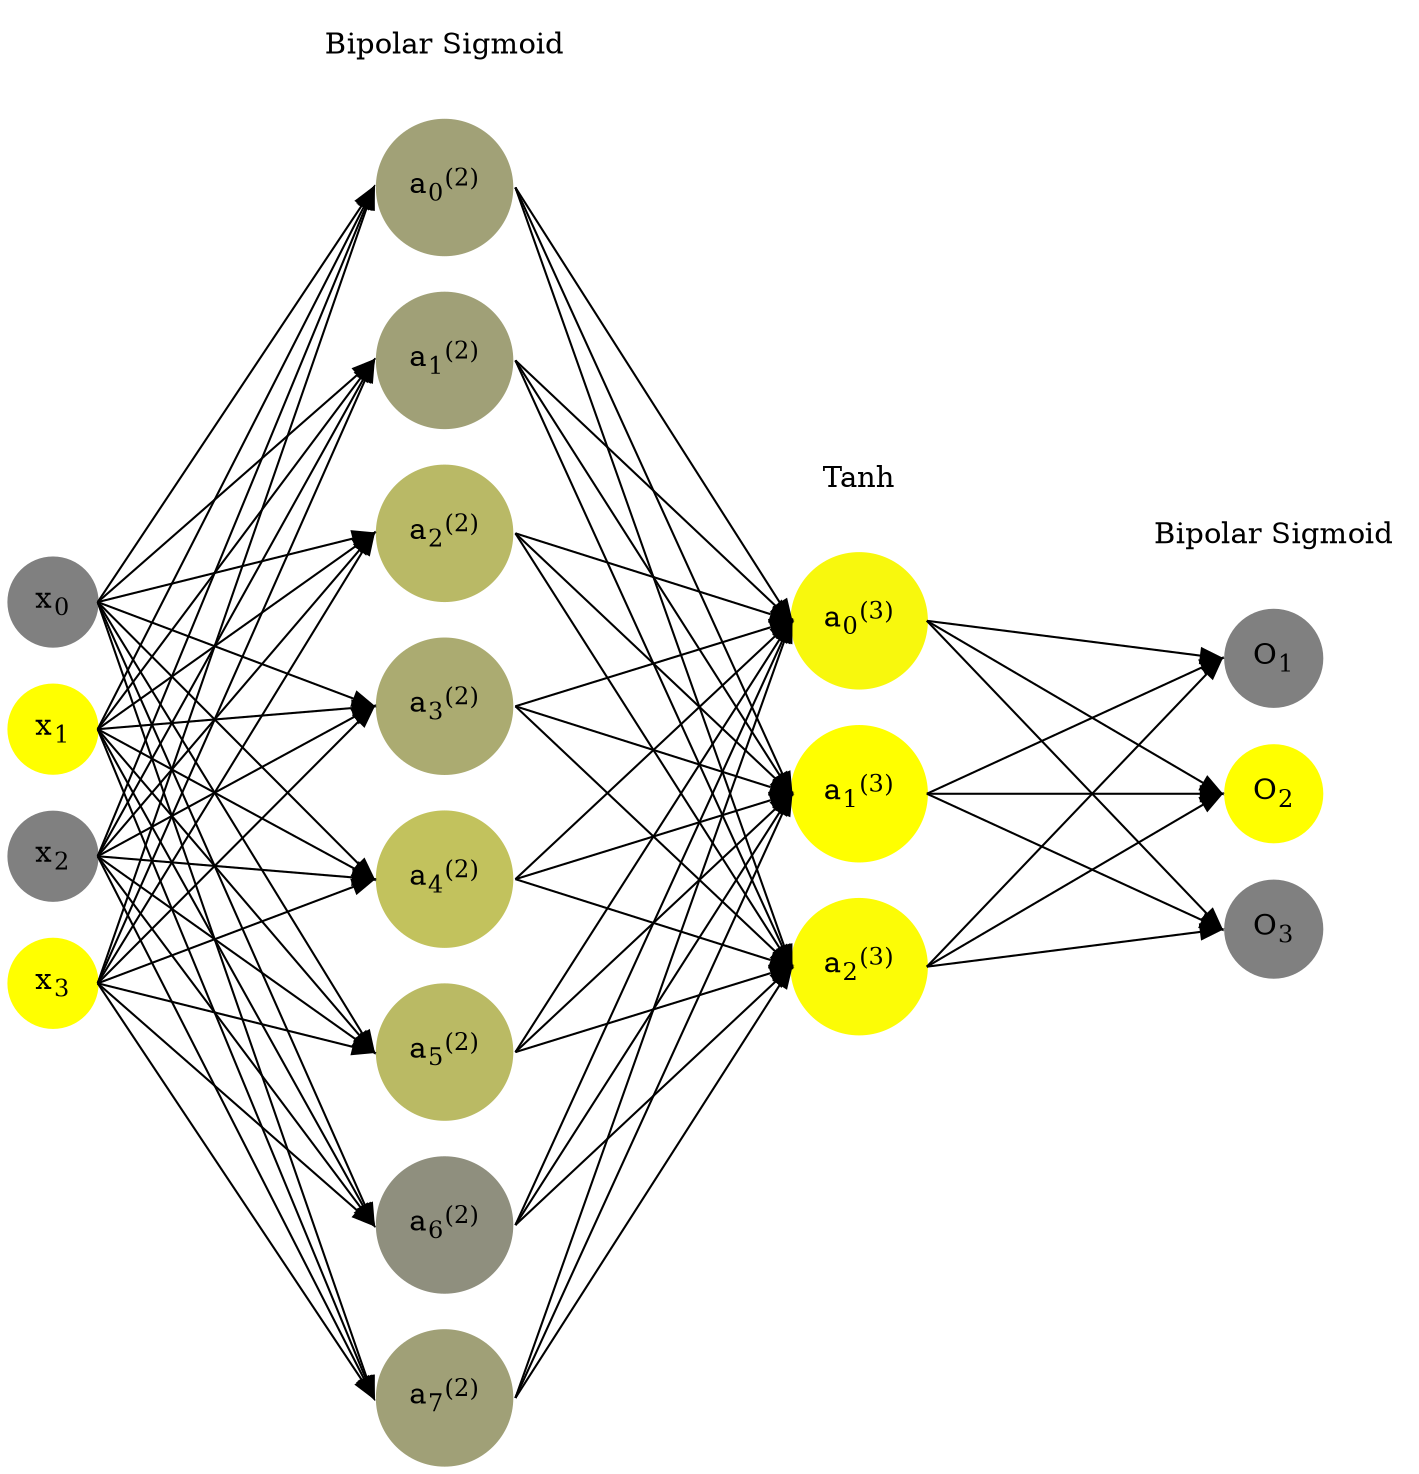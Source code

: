 digraph G {
	rankdir = LR;
	splines=false;
	edge[style=invis];
	ranksep= 1.4;
	{
	node [shape=circle, color="0.1667, 0.0, 0.5", style=filled, fillcolor="0.1667, 0.0, 0.5"];
	x0 [label=<x<sub>0</sub>>];
	}
	{
	node [shape=circle, color="0.1667, 1.0, 1.0", style=filled, fillcolor="0.1667, 1.0, 1.0"];
	x1 [label=<x<sub>1</sub>>];
	}
	{
	node [shape=circle, color="0.1667, 0.0, 0.5", style=filled, fillcolor="0.1667, 0.0, 0.5"];
	x2 [label=<x<sub>2</sub>>];
	}
	{
	node [shape=circle, color="0.1667, 1.0, 1.0", style=filled, fillcolor="0.1667, 1.0, 1.0"];
	x3 [label=<x<sub>3</sub>>];
	}
	{
	node [shape=circle, color="0.1667, 0.258520, 0.629260", style=filled, fillcolor="0.1667, 0.258520, 0.629260"];
	a02 [label=<a<sub>0</sub><sup>(2)</sup>>];
	}
	{
	node [shape=circle, color="0.1667, 0.250961, 0.625480", style=filled, fillcolor="0.1667, 0.250961, 0.625480"];
	a12 [label=<a<sub>1</sub><sup>(2)</sup>>];
	}
	{
	node [shape=circle, color="0.1667, 0.450419, 0.725209", style=filled, fillcolor="0.1667, 0.450419, 0.725209"];
	a22 [label=<a<sub>2</sub><sup>(2)</sup>>];
	}
	{
	node [shape=circle, color="0.1667, 0.337110, 0.668555", style=filled, fillcolor="0.1667, 0.337110, 0.668555"];
	a32 [label=<a<sub>3</sub><sup>(2)</sup>>];
	}
	{
	node [shape=circle, color="0.1667, 0.517875, 0.758937", style=filled, fillcolor="0.1667, 0.517875, 0.758937"];
	a42 [label=<a<sub>4</sub><sup>(2)</sup>>];
	}
	{
	node [shape=circle, color="0.1667, 0.459622, 0.729811", style=filled, fillcolor="0.1667, 0.459622, 0.729811"];
	a52 [label=<a<sub>5</sub><sup>(2)</sup>>];
	}
	{
	node [shape=circle, color="0.1667, 0.120588, 0.560294", style=filled, fillcolor="0.1667, 0.120588, 0.560294"];
	a62 [label=<a<sub>6</sub><sup>(2)</sup>>];
	}
	{
	node [shape=circle, color="0.1667, 0.254438, 0.627219", style=filled, fillcolor="0.1667, 0.254438, 0.627219"];
	a72 [label=<a<sub>7</sub><sup>(2)</sup>>];
	}
	{
	node [shape=circle, color="0.1667, 0.945123, 0.972561", style=filled, fillcolor="0.1667, 0.945123, 0.972561"];
	a03 [label=<a<sub>0</sub><sup>(3)</sup>>];
	}
	{
	node [shape=circle, color="0.1667, 0.996769, 0.998385", style=filled, fillcolor="0.1667, 0.996769, 0.998385"];
	a13 [label=<a<sub>1</sub><sup>(3)</sup>>];
	}
	{
	node [shape=circle, color="0.1667, 0.972671, 0.986335", style=filled, fillcolor="0.1667, 0.972671, 0.986335"];
	a23 [label=<a<sub>2</sub><sup>(3)</sup>>];
	}
	{
	node [shape=circle, color="0.1667, 0.0, 0.5", style=filled, fillcolor="0.1667, 0.0, 0.5"];
	O1 [label=<O<sub>1</sub>>];
	}
	{
	node [shape=circle, color="0.1667, 1.0, 1.0", style=filled, fillcolor="0.1667, 1.0, 1.0"];
	O2 [label=<O<sub>2</sub>>];
	}
	{
	node [shape=circle, color="0.1667, 0.0, 0.5", style=filled, fillcolor="0.1667, 0.0, 0.5"];
	O3 [label=<O<sub>3</sub>>];
	}
	{
	rank=same;
	x0->x1->x2->x3;
	}
	{
	rank=same;
	a02->a12->a22->a32->a42->a52->a62->a72;
	}
	{
	rank=same;
	a03->a13->a23;
	}
	{
	rank=same;
	O1->O2->O3;
	}
	l1 [shape=plaintext,label="Bipolar Sigmoid"];
	l1->a02;
	{rank=same; l1;a02};
	l2 [shape=plaintext,label="Tanh"];
	l2->a03;
	{rank=same; l2;a03};
	l3 [shape=plaintext,label="Bipolar Sigmoid"];
	l3->O1;
	{rank=same; l3;O1};
edge[style=solid, tailport=e, headport=w];
	{x0;x1;x2;x3} -> {a02;a12;a22;a32;a42;a52;a62;a72};
	{a02;a12;a22;a32;a42;a52;a62;a72} -> {a03;a13;a23};
	{a03;a13;a23} -> {O1,O2,O3};
}